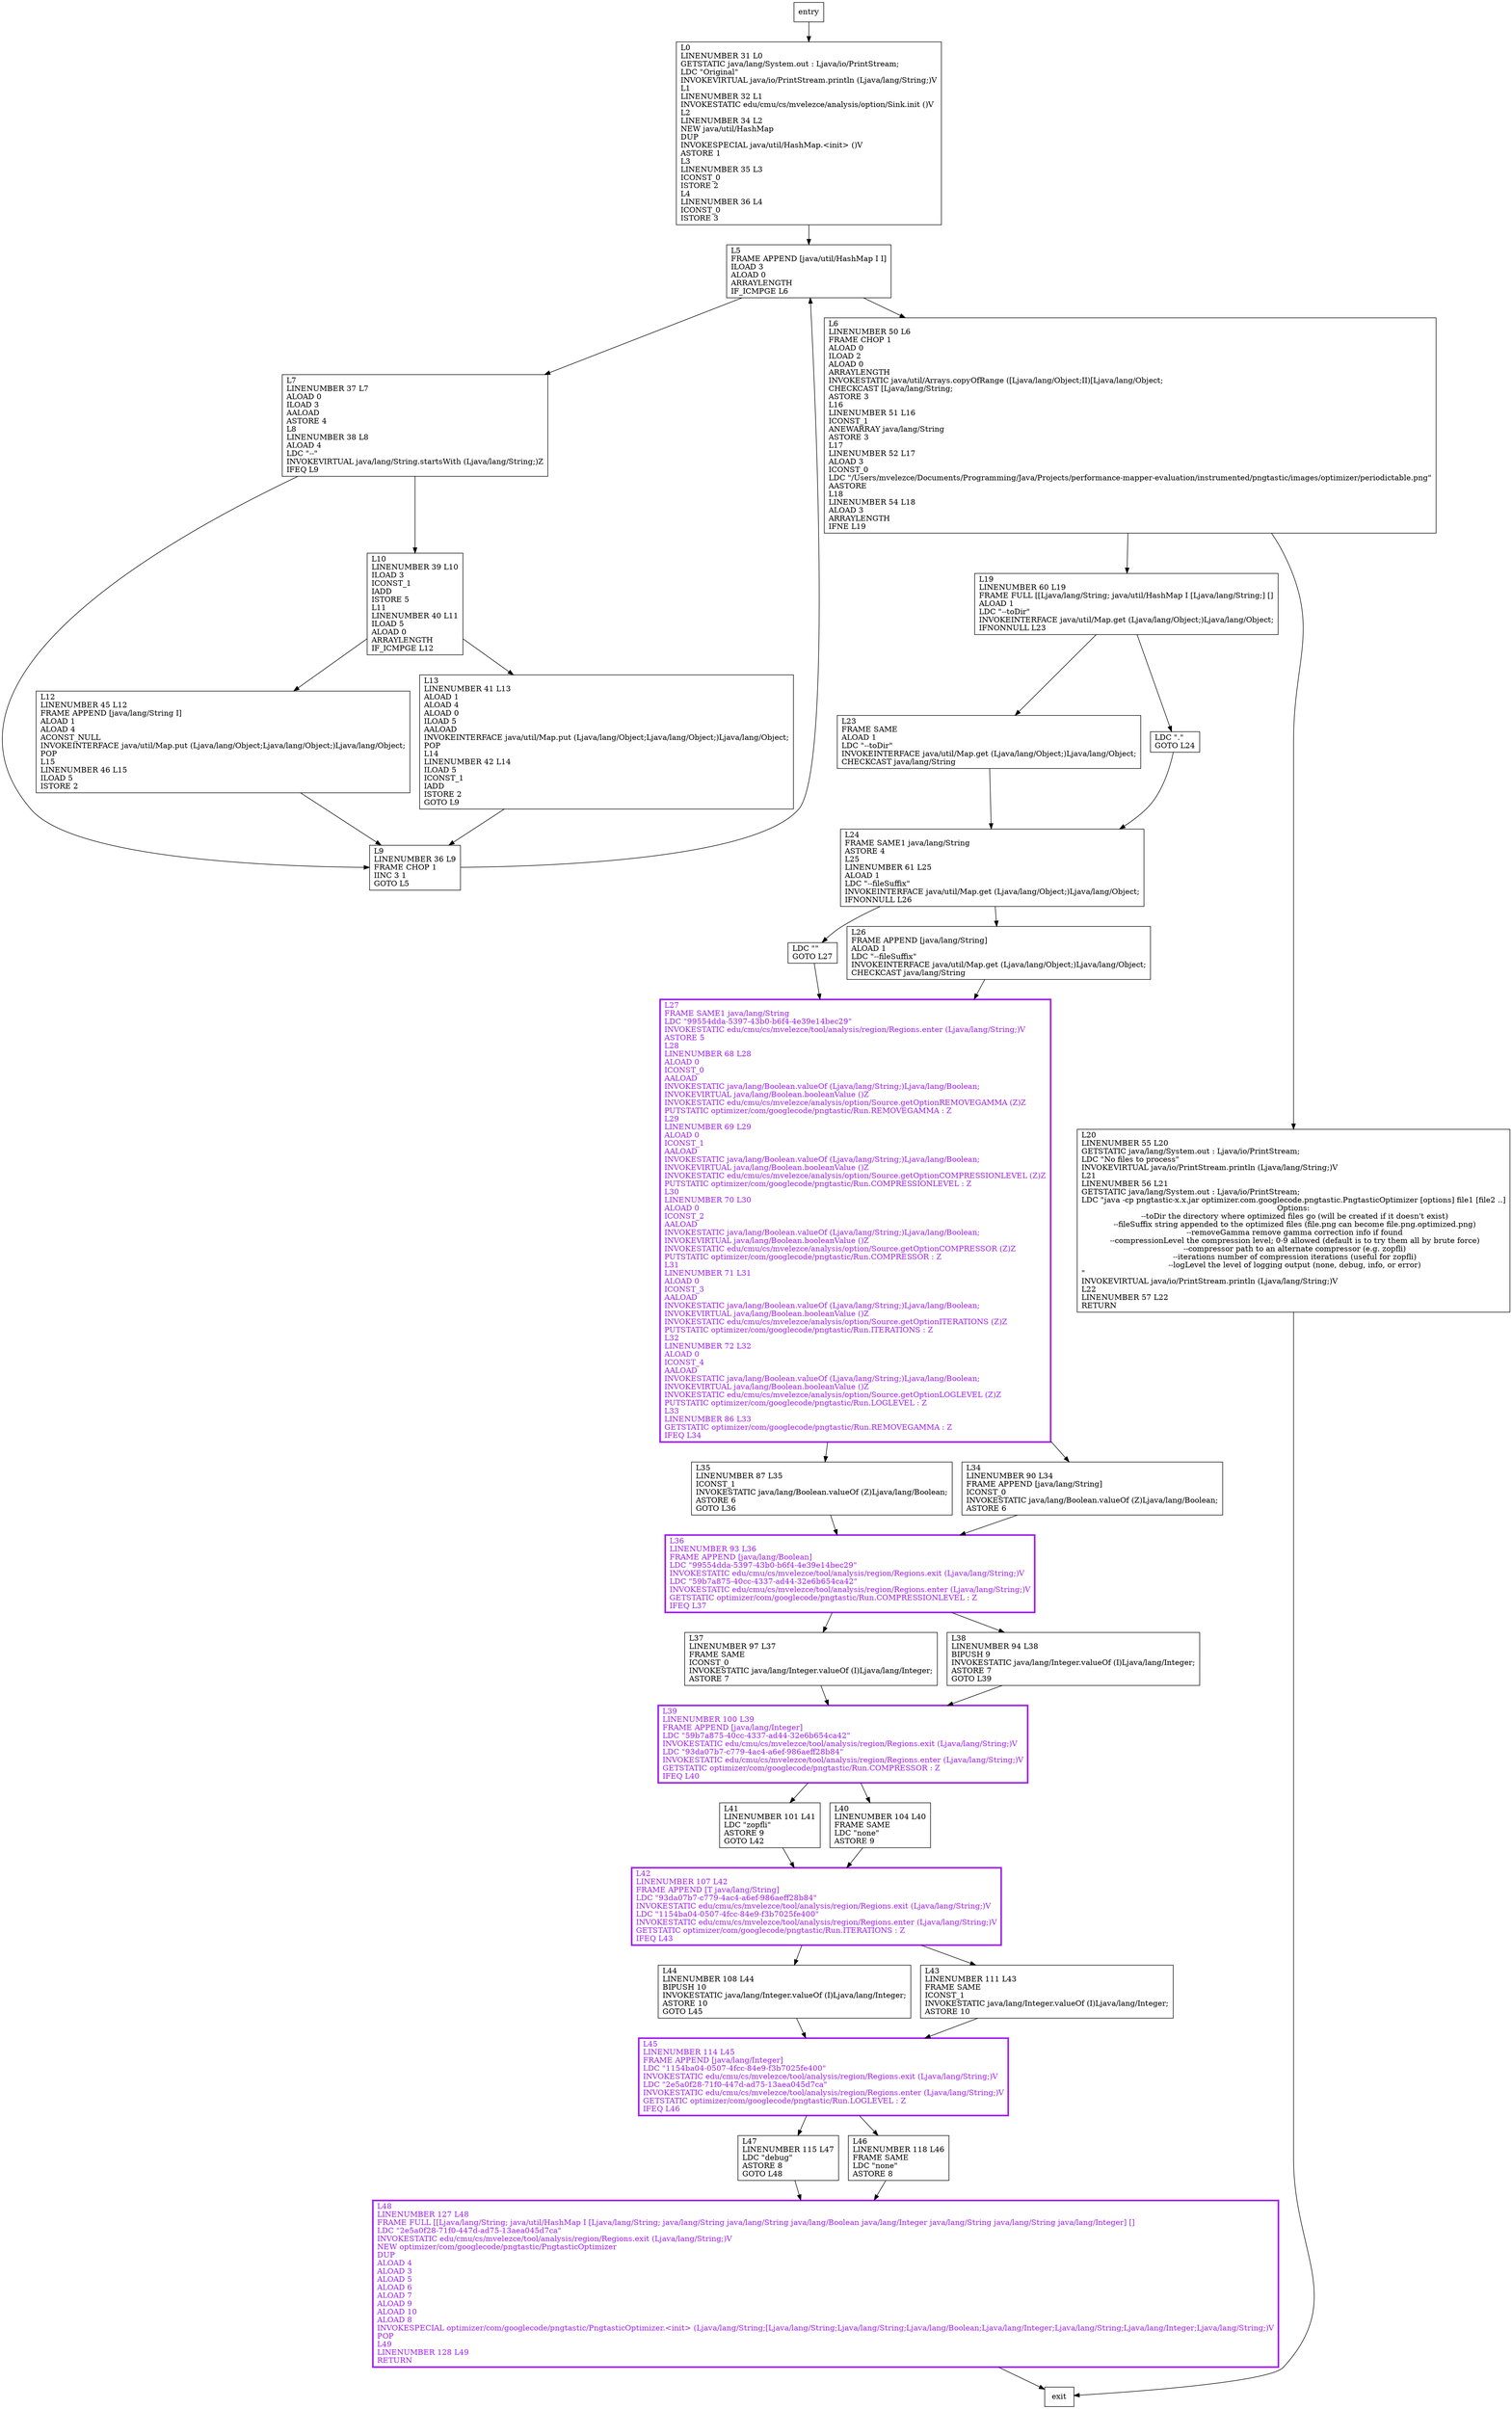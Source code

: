 digraph main {
node [shape=record];
1162400340 [label="L38\lLINENUMBER 94 L38\lBIPUSH 9\lINVOKESTATIC java/lang/Integer.valueOf (I)Ljava/lang/Integer;\lASTORE 7\lGOTO L39\l"];
546242567 [label="L40\lLINENUMBER 104 L40\lFRAME SAME\lLDC \"none\"\lASTORE 9\l"];
1725885575 [label="L0\lLINENUMBER 31 L0\lGETSTATIC java/lang/System.out : Ljava/io/PrintStream;\lLDC \"Original\"\lINVOKEVIRTUAL java/io/PrintStream.println (Ljava/lang/String;)V\lL1\lLINENUMBER 32 L1\lINVOKESTATIC edu/cmu/cs/mvelezce/analysis/option/Sink.init ()V\lL2\lLINENUMBER 34 L2\lNEW java/util/HashMap\lDUP\lINVOKESPECIAL java/util/HashMap.\<init\> ()V\lASTORE 1\lL3\lLINENUMBER 35 L3\lICONST_0\lISTORE 2\lL4\lLINENUMBER 36 L4\lICONST_0\lISTORE 3\l"];
915540950 [label="L24\lFRAME SAME1 java/lang/String\lASTORE 4\lL25\lLINENUMBER 61 L25\lALOAD 1\lLDC \"--fileSuffix\"\lINVOKEINTERFACE java/util/Map.get (Ljava/lang/Object;)Ljava/lang/Object;\lIFNONNULL L26\l"];
1135936028 [label="L34\lLINENUMBER 90 L34\lFRAME APPEND [java/lang/String]\lICONST_0\lINVOKESTATIC java/lang/Boolean.valueOf (Z)Ljava/lang/Boolean;\lASTORE 6\l"];
780566650 [label="L37\lLINENUMBER 97 L37\lFRAME SAME\lICONST_0\lINVOKESTATIC java/lang/Integer.valueOf (I)Ljava/lang/Integer;\lASTORE 7\l"];
1632716597 [label="L26\lFRAME APPEND [java/lang/String]\lALOAD 1\lLDC \"--fileSuffix\"\lINVOKEINTERFACE java/util/Map.get (Ljava/lang/Object;)Ljava/lang/Object;\lCHECKCAST java/lang/String\l"];
1700751834 [label="L27\lFRAME SAME1 java/lang/String\lLDC \"99554dda-5397-43b0-b6f4-4e39e14bec29\"\lINVOKESTATIC edu/cmu/cs/mvelezce/tool/analysis/region/Regions.enter (Ljava/lang/String;)V\lASTORE 5\lL28\lLINENUMBER 68 L28\lALOAD 0\lICONST_0\lAALOAD\lINVOKESTATIC java/lang/Boolean.valueOf (Ljava/lang/String;)Ljava/lang/Boolean;\lINVOKEVIRTUAL java/lang/Boolean.booleanValue ()Z\lINVOKESTATIC edu/cmu/cs/mvelezce/analysis/option/Source.getOptionREMOVEGAMMA (Z)Z\lPUTSTATIC optimizer/com/googlecode/pngtastic/Run.REMOVEGAMMA : Z\lL29\lLINENUMBER 69 L29\lALOAD 0\lICONST_1\lAALOAD\lINVOKESTATIC java/lang/Boolean.valueOf (Ljava/lang/String;)Ljava/lang/Boolean;\lINVOKEVIRTUAL java/lang/Boolean.booleanValue ()Z\lINVOKESTATIC edu/cmu/cs/mvelezce/analysis/option/Source.getOptionCOMPRESSIONLEVEL (Z)Z\lPUTSTATIC optimizer/com/googlecode/pngtastic/Run.COMPRESSIONLEVEL : Z\lL30\lLINENUMBER 70 L30\lALOAD 0\lICONST_2\lAALOAD\lINVOKESTATIC java/lang/Boolean.valueOf (Ljava/lang/String;)Ljava/lang/Boolean;\lINVOKEVIRTUAL java/lang/Boolean.booleanValue ()Z\lINVOKESTATIC edu/cmu/cs/mvelezce/analysis/option/Source.getOptionCOMPRESSOR (Z)Z\lPUTSTATIC optimizer/com/googlecode/pngtastic/Run.COMPRESSOR : Z\lL31\lLINENUMBER 71 L31\lALOAD 0\lICONST_3\lAALOAD\lINVOKESTATIC java/lang/Boolean.valueOf (Ljava/lang/String;)Ljava/lang/Boolean;\lINVOKEVIRTUAL java/lang/Boolean.booleanValue ()Z\lINVOKESTATIC edu/cmu/cs/mvelezce/analysis/option/Source.getOptionITERATIONS (Z)Z\lPUTSTATIC optimizer/com/googlecode/pngtastic/Run.ITERATIONS : Z\lL32\lLINENUMBER 72 L32\lALOAD 0\lICONST_4\lAALOAD\lINVOKESTATIC java/lang/Boolean.valueOf (Ljava/lang/String;)Ljava/lang/Boolean;\lINVOKEVIRTUAL java/lang/Boolean.booleanValue ()Z\lINVOKESTATIC edu/cmu/cs/mvelezce/analysis/option/Source.getOptionLOGLEVEL (Z)Z\lPUTSTATIC optimizer/com/googlecode/pngtastic/Run.LOGLEVEL : Z\lL33\lLINENUMBER 86 L33\lGETSTATIC optimizer/com/googlecode/pngtastic/Run.REMOVEGAMMA : Z\lIFEQ L34\l"];
41029700 [label="L5\lFRAME APPEND [java/util/HashMap I I]\lILOAD 3\lALOAD 0\lARRAYLENGTH\lIF_ICMPGE L6\l"];
982565180 [label="L41\lLINENUMBER 101 L41\lLDC \"zopfli\"\lASTORE 9\lGOTO L42\l"];
2041504298 [label="LDC \".\"\lGOTO L24\l"];
1120671806 [label="L10\lLINENUMBER 39 L10\lILOAD 3\lICONST_1\lIADD\lISTORE 5\lL11\lLINENUMBER 40 L11\lILOAD 5\lALOAD 0\lARRAYLENGTH\lIF_ICMPGE L12\l"];
1780313842 [label="L13\lLINENUMBER 41 L13\lALOAD 1\lALOAD 4\lALOAD 0\lILOAD 5\lAALOAD\lINVOKEINTERFACE java/util/Map.put (Ljava/lang/Object;Ljava/lang/Object;)Ljava/lang/Object;\lPOP\lL14\lLINENUMBER 42 L14\lILOAD 5\lICONST_1\lIADD\lISTORE 2\lGOTO L9\l"];
674667952 [label="L35\lLINENUMBER 87 L35\lICONST_1\lINVOKESTATIC java/lang/Boolean.valueOf (Z)Ljava/lang/Boolean;\lASTORE 6\lGOTO L36\l"];
1045336031 [label="L12\lLINENUMBER 45 L12\lFRAME APPEND [java/lang/String I]\lALOAD 1\lALOAD 4\lACONST_NULL\lINVOKEINTERFACE java/util/Map.put (Ljava/lang/Object;Ljava/lang/Object;)Ljava/lang/Object;\lPOP\lL15\lLINENUMBER 46 L15\lILOAD 5\lISTORE 2\l"];
969502280 [label="L42\lLINENUMBER 107 L42\lFRAME APPEND [T java/lang/String]\lLDC \"93da07b7-c779-4ac4-a6ef-986aeff28b84\"\lINVOKESTATIC edu/cmu/cs/mvelezce/tool/analysis/region/Regions.exit (Ljava/lang/String;)V\lLDC \"1154ba04-0507-4fcc-84e9-f3b7025fe400\"\lINVOKESTATIC edu/cmu/cs/mvelezce/tool/analysis/region/Regions.enter (Ljava/lang/String;)V\lGETSTATIC optimizer/com/googlecode/pngtastic/Run.ITERATIONS : Z\lIFEQ L43\l"];
411408557 [label="L43\lLINENUMBER 111 L43\lFRAME SAME\lICONST_1\lINVOKESTATIC java/lang/Integer.valueOf (I)Ljava/lang/Integer;\lASTORE 10\l"];
1789376127 [label="L20\lLINENUMBER 55 L20\lGETSTATIC java/lang/System.out : Ljava/io/PrintStream;\lLDC \"No files to process\"\lINVOKEVIRTUAL java/io/PrintStream.println (Ljava/lang/String;)V\lL21\lLINENUMBER 56 L21\lGETSTATIC java/lang/System.out : Ljava/io/PrintStream;\lLDC \"java -cp pngtastic-x.x.jar optimizer.com.googlecode.pngtastic.PngtasticOptimizer [options] file1 [file2 ..]\nOptions:\n  --toDir            the directory where optimized files go (will be created if it doesn't exist)\n  --fileSuffix       string appended to the optimized files (file.png can become file.png.optimized.png)\n  --removeGamma      remove gamma correction info if found\n  --compressionLevel the compression level; 0-9 allowed (default is to try them all by brute force)\n  --compressor       path to an alternate compressor (e.g. zopfli)\n  --iterations       number of compression iterations (useful for zopfli)\n  --logLevel         the level of logging output (none, debug, info, or error)\n\"\lINVOKEVIRTUAL java/io/PrintStream.println (Ljava/lang/String;)V\lL22\lLINENUMBER 57 L22\lRETURN\l"];
247334525 [label="L46\lLINENUMBER 118 L46\lFRAME SAME\lLDC \"none\"\lASTORE 8\l"];
977975287 [label="L47\lLINENUMBER 115 L47\lLDC \"debug\"\lASTORE 8\lGOTO L48\l"];
1087519874 [label="L44\lLINENUMBER 108 L44\lBIPUSH 10\lINVOKESTATIC java/lang/Integer.valueOf (I)Ljava/lang/Integer;\lASTORE 10\lGOTO L45\l"];
1808547623 [label="L23\lFRAME SAME\lALOAD 1\lLDC \"--toDir\"\lINVOKEINTERFACE java/util/Map.get (Ljava/lang/Object;)Ljava/lang/Object;\lCHECKCAST java/lang/String\l"];
814300680 [label="L36\lLINENUMBER 93 L36\lFRAME APPEND [java/lang/Boolean]\lLDC \"99554dda-5397-43b0-b6f4-4e39e14bec29\"\lINVOKESTATIC edu/cmu/cs/mvelezce/tool/analysis/region/Regions.exit (Ljava/lang/String;)V\lLDC \"59b7a875-40cc-4337-ad44-32e6b654ca42\"\lINVOKESTATIC edu/cmu/cs/mvelezce/tool/analysis/region/Regions.enter (Ljava/lang/String;)V\lGETSTATIC optimizer/com/googlecode/pngtastic/Run.COMPRESSIONLEVEL : Z\lIFEQ L37\l"];
785340693 [label="L7\lLINENUMBER 37 L7\lALOAD 0\lILOAD 3\lAALOAD\lASTORE 4\lL8\lLINENUMBER 38 L8\lALOAD 4\lLDC \"--\"\lINVOKEVIRTUAL java/lang/String.startsWith (Ljava/lang/String;)Z\lIFEQ L9\l"];
2096598149 [label="L45\lLINENUMBER 114 L45\lFRAME APPEND [java/lang/Integer]\lLDC \"1154ba04-0507-4fcc-84e9-f3b7025fe400\"\lINVOKESTATIC edu/cmu/cs/mvelezce/tool/analysis/region/Regions.exit (Ljava/lang/String;)V\lLDC \"2e5a0f28-71f0-447d-ad75-13aea045d7ca\"\lINVOKESTATIC edu/cmu/cs/mvelezce/tool/analysis/region/Regions.enter (Ljava/lang/String;)V\lGETSTATIC optimizer/com/googlecode/pngtastic/Run.LOGLEVEL : Z\lIFEQ L46\l"];
1806547472 [label="L48\lLINENUMBER 127 L48\lFRAME FULL [[Ljava/lang/String; java/util/HashMap I [Ljava/lang/String; java/lang/String java/lang/String java/lang/Boolean java/lang/Integer java/lang/String java/lang/String java/lang/Integer] []\lLDC \"2e5a0f28-71f0-447d-ad75-13aea045d7ca\"\lINVOKESTATIC edu/cmu/cs/mvelezce/tool/analysis/region/Regions.exit (Ljava/lang/String;)V\lNEW optimizer/com/googlecode/pngtastic/PngtasticOptimizer\lDUP\lALOAD 4\lALOAD 3\lALOAD 5\lALOAD 6\lALOAD 7\lALOAD 9\lALOAD 10\lALOAD 8\lINVOKESPECIAL optimizer/com/googlecode/pngtastic/PngtasticOptimizer.\<init\> (Ljava/lang/String;[Ljava/lang/String;Ljava/lang/String;Ljava/lang/Boolean;Ljava/lang/Integer;Ljava/lang/String;Ljava/lang/Integer;Ljava/lang/String;)V\lPOP\lL49\lLINENUMBER 128 L49\lRETURN\l"];
1810790719 [label="LDC \"\"\lGOTO L27\l"];
1407675409 [label="L9\lLINENUMBER 36 L9\lFRAME CHOP 1\lIINC 3 1\lGOTO L5\l"];
1563699545 [label="L6\lLINENUMBER 50 L6\lFRAME CHOP 1\lALOAD 0\lILOAD 2\lALOAD 0\lARRAYLENGTH\lINVOKESTATIC java/util/Arrays.copyOfRange ([Ljava/lang/Object;II)[Ljava/lang/Object;\lCHECKCAST [Ljava/lang/String;\lASTORE 3\lL16\lLINENUMBER 51 L16\lICONST_1\lANEWARRAY java/lang/String\lASTORE 3\lL17\lLINENUMBER 52 L17\lALOAD 3\lICONST_0\lLDC \"/Users/mvelezce/Documents/Programming/Java/Projects/performance-mapper-evaluation/instrumented/pngtastic/images/optimizer/periodictable.png\"\lAASTORE\lL18\lLINENUMBER 54 L18\lALOAD 3\lARRAYLENGTH\lIFNE L19\l"];
543028700 [label="L19\lLINENUMBER 60 L19\lFRAME FULL [[Ljava/lang/String; java/util/HashMap I [Ljava/lang/String;] []\lALOAD 1\lLDC \"--toDir\"\lINVOKEINTERFACE java/util/Map.get (Ljava/lang/Object;)Ljava/lang/Object;\lIFNONNULL L23\l"];
1494158416 [label="L39\lLINENUMBER 100 L39\lFRAME APPEND [java/lang/Integer]\lLDC \"59b7a875-40cc-4337-ad44-32e6b654ca42\"\lINVOKESTATIC edu/cmu/cs/mvelezce/tool/analysis/region/Regions.exit (Ljava/lang/String;)V\lLDC \"93da07b7-c779-4ac4-a6ef-986aeff28b84\"\lINVOKESTATIC edu/cmu/cs/mvelezce/tool/analysis/region/Regions.enter (Ljava/lang/String;)V\lGETSTATIC optimizer/com/googlecode/pngtastic/Run.COMPRESSOR : Z\lIFEQ L40\l"];
entry;
exit;
1162400340 -> 1494158416;
546242567 -> 969502280;
1725885575 -> 41029700;
915540950 -> 1810790719;
915540950 -> 1632716597;
1135936028 -> 814300680;
780566650 -> 1494158416;
1632716597 -> 1700751834;
1700751834 -> 1135936028;
1700751834 -> 674667952;
41029700 -> 1563699545;
41029700 -> 785340693;
982565180 -> 969502280;
2041504298 -> 915540950;
1120671806 -> 1045336031;
1120671806 -> 1780313842;
1780313842 -> 1407675409;
674667952 -> 814300680;
1045336031 -> 1407675409;
969502280 -> 411408557;
969502280 -> 1087519874;
411408557 -> 2096598149;
1789376127 -> exit;
247334525 -> 1806547472;
977975287 -> 1806547472;
1087519874 -> 2096598149;
1808547623 -> 915540950;
814300680 -> 1162400340;
814300680 -> 780566650;
785340693 -> 1407675409;
785340693 -> 1120671806;
entry -> 1725885575;
2096598149 -> 247334525;
2096598149 -> 977975287;
1806547472 -> exit;
1810790719 -> 1700751834;
1407675409 -> 41029700;
1563699545 -> 1789376127;
1563699545 -> 543028700;
543028700 -> 2041504298;
543028700 -> 1808547623;
1494158416 -> 982565180;
1494158416 -> 546242567;
969502280[fontcolor="purple", penwidth=3, color="purple"];
2096598149[fontcolor="purple", penwidth=3, color="purple"];
1806547472[fontcolor="purple", penwidth=3, color="purple"];
1494158416[fontcolor="purple", penwidth=3, color="purple"];
1700751834[fontcolor="purple", penwidth=3, color="purple"];
814300680[fontcolor="purple", penwidth=3, color="purple"];
}
